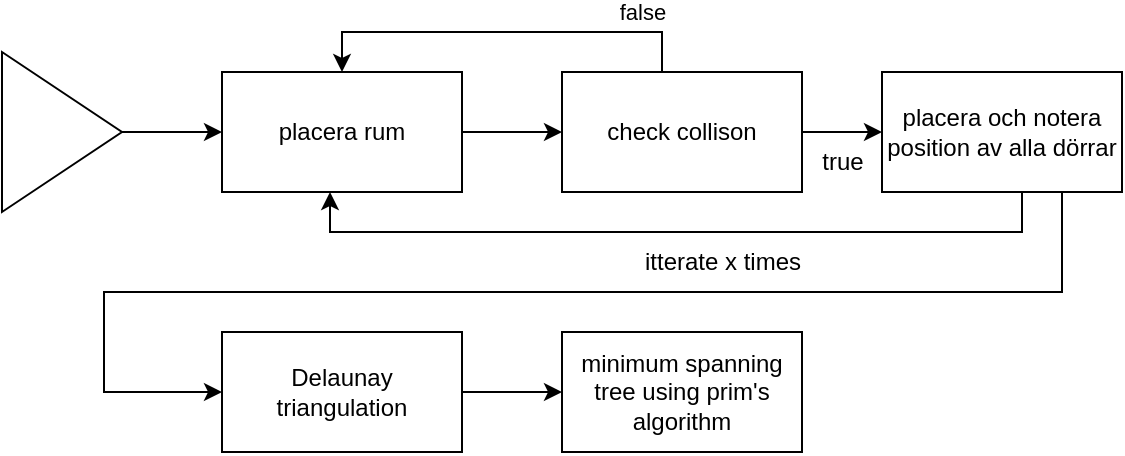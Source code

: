 <mxfile version="24.4.10" type="device">
  <diagram name="Page-1" id="_olAe-FIe0pEEoUABDm4">
    <mxGraphModel dx="1388" dy="794" grid="1" gridSize="10" guides="1" tooltips="1" connect="1" arrows="1" fold="1" page="1" pageScale="1" pageWidth="850" pageHeight="1100" math="0" shadow="0">
      <root>
        <mxCell id="0" />
        <mxCell id="1" parent="0" />
        <mxCell id="MaqtjsGJjXPXucATdQM7-4" style="edgeStyle=orthogonalEdgeStyle;rounded=0;orthogonalLoop=1;jettySize=auto;html=1;" edge="1" parent="1" source="MaqtjsGJjXPXucATdQM7-1" target="MaqtjsGJjXPXucATdQM7-5">
          <mxGeometry relative="1" as="geometry">
            <mxPoint x="320" y="120" as="targetPoint" />
          </mxGeometry>
        </mxCell>
        <mxCell id="MaqtjsGJjXPXucATdQM7-1" value="&lt;div&gt;placera rum&lt;/div&gt;" style="rounded=0;whiteSpace=wrap;html=1;" vertex="1" parent="1">
          <mxGeometry x="150" y="90" width="120" height="60" as="geometry" />
        </mxCell>
        <mxCell id="MaqtjsGJjXPXucATdQM7-3" style="edgeStyle=orthogonalEdgeStyle;rounded=0;orthogonalLoop=1;jettySize=auto;html=1;entryX=0;entryY=0.5;entryDx=0;entryDy=0;" edge="1" parent="1" source="MaqtjsGJjXPXucATdQM7-2" target="MaqtjsGJjXPXucATdQM7-1">
          <mxGeometry relative="1" as="geometry" />
        </mxCell>
        <mxCell id="MaqtjsGJjXPXucATdQM7-2" value="" style="triangle;whiteSpace=wrap;html=1;" vertex="1" parent="1">
          <mxGeometry x="40" y="80" width="60" height="80" as="geometry" />
        </mxCell>
        <mxCell id="MaqtjsGJjXPXucATdQM7-7" value="" style="edgeStyle=orthogonalEdgeStyle;rounded=0;orthogonalLoop=1;jettySize=auto;html=1;" edge="1" parent="1" source="MaqtjsGJjXPXucATdQM7-5" target="MaqtjsGJjXPXucATdQM7-6">
          <mxGeometry relative="1" as="geometry" />
        </mxCell>
        <mxCell id="MaqtjsGJjXPXucATdQM7-8" style="edgeStyle=orthogonalEdgeStyle;rounded=0;orthogonalLoop=1;jettySize=auto;html=1;entryX=0.5;entryY=0;entryDx=0;entryDy=0;" edge="1" parent="1" source="MaqtjsGJjXPXucATdQM7-5" target="MaqtjsGJjXPXucATdQM7-1">
          <mxGeometry relative="1" as="geometry">
            <Array as="points">
              <mxPoint x="370" y="70" />
              <mxPoint x="210" y="70" />
            </Array>
          </mxGeometry>
        </mxCell>
        <mxCell id="MaqtjsGJjXPXucATdQM7-9" value="&lt;div&gt;false&lt;/div&gt;" style="edgeLabel;html=1;align=center;verticalAlign=middle;resizable=0;points=[];" vertex="1" connectable="0" parent="MaqtjsGJjXPXucATdQM7-8">
          <mxGeometry x="0.28" y="-2" relative="1" as="geometry">
            <mxPoint x="98" y="-8" as="offset" />
          </mxGeometry>
        </mxCell>
        <mxCell id="MaqtjsGJjXPXucATdQM7-5" value="check collison" style="rounded=0;whiteSpace=wrap;html=1;" vertex="1" parent="1">
          <mxGeometry x="320" y="90" width="120" height="60" as="geometry" />
        </mxCell>
        <mxCell id="MaqtjsGJjXPXucATdQM7-13" style="edgeStyle=orthogonalEdgeStyle;rounded=0;orthogonalLoop=1;jettySize=auto;html=1;" edge="1" parent="1" source="MaqtjsGJjXPXucATdQM7-6">
          <mxGeometry relative="1" as="geometry">
            <mxPoint x="150" y="250" as="targetPoint" />
            <Array as="points">
              <mxPoint x="570" y="200" />
              <mxPoint x="91" y="200" />
              <mxPoint x="91" y="250" />
            </Array>
          </mxGeometry>
        </mxCell>
        <mxCell id="MaqtjsGJjXPXucATdQM7-6" value="placera och notera position av alla dörrar" style="whiteSpace=wrap;html=1;rounded=0;" vertex="1" parent="1">
          <mxGeometry x="480" y="90" width="120" height="60" as="geometry" />
        </mxCell>
        <mxCell id="MaqtjsGJjXPXucATdQM7-10" value="&lt;div&gt;true&lt;/div&gt;" style="text;html=1;align=center;verticalAlign=middle;resizable=0;points=[];autosize=1;strokeColor=none;fillColor=none;" vertex="1" parent="1">
          <mxGeometry x="440" y="120" width="40" height="30" as="geometry" />
        </mxCell>
        <mxCell id="MaqtjsGJjXPXucATdQM7-11" style="edgeStyle=orthogonalEdgeStyle;rounded=0;orthogonalLoop=1;jettySize=auto;html=1;entryX=0.45;entryY=1;entryDx=0;entryDy=0;entryPerimeter=0;" edge="1" parent="1" source="MaqtjsGJjXPXucATdQM7-6" target="MaqtjsGJjXPXucATdQM7-1">
          <mxGeometry relative="1" as="geometry">
            <Array as="points">
              <mxPoint x="550" y="170" />
              <mxPoint x="204" y="170" />
            </Array>
          </mxGeometry>
        </mxCell>
        <mxCell id="MaqtjsGJjXPXucATdQM7-12" value="&lt;div&gt;itterate x times&lt;/div&gt;" style="text;html=1;align=center;verticalAlign=middle;resizable=0;points=[];autosize=1;strokeColor=none;fillColor=none;" vertex="1" parent="1">
          <mxGeometry x="350" y="170" width="100" height="30" as="geometry" />
        </mxCell>
        <mxCell id="MaqtjsGJjXPXucATdQM7-15" style="edgeStyle=orthogonalEdgeStyle;rounded=0;orthogonalLoop=1;jettySize=auto;html=1;" edge="1" parent="1" source="MaqtjsGJjXPXucATdQM7-14">
          <mxGeometry relative="1" as="geometry">
            <mxPoint x="320" y="250" as="targetPoint" />
          </mxGeometry>
        </mxCell>
        <mxCell id="MaqtjsGJjXPXucATdQM7-14" value="Delaunay triangulation" style="whiteSpace=wrap;html=1;" vertex="1" parent="1">
          <mxGeometry x="150" y="220" width="120" height="60" as="geometry" />
        </mxCell>
        <mxCell id="MaqtjsGJjXPXucATdQM7-18" value="minimum spanning tree using prim&#39;s algorithm" style="whiteSpace=wrap;html=1;" vertex="1" parent="1">
          <mxGeometry x="320" y="220" width="120" height="60" as="geometry" />
        </mxCell>
      </root>
    </mxGraphModel>
  </diagram>
</mxfile>
